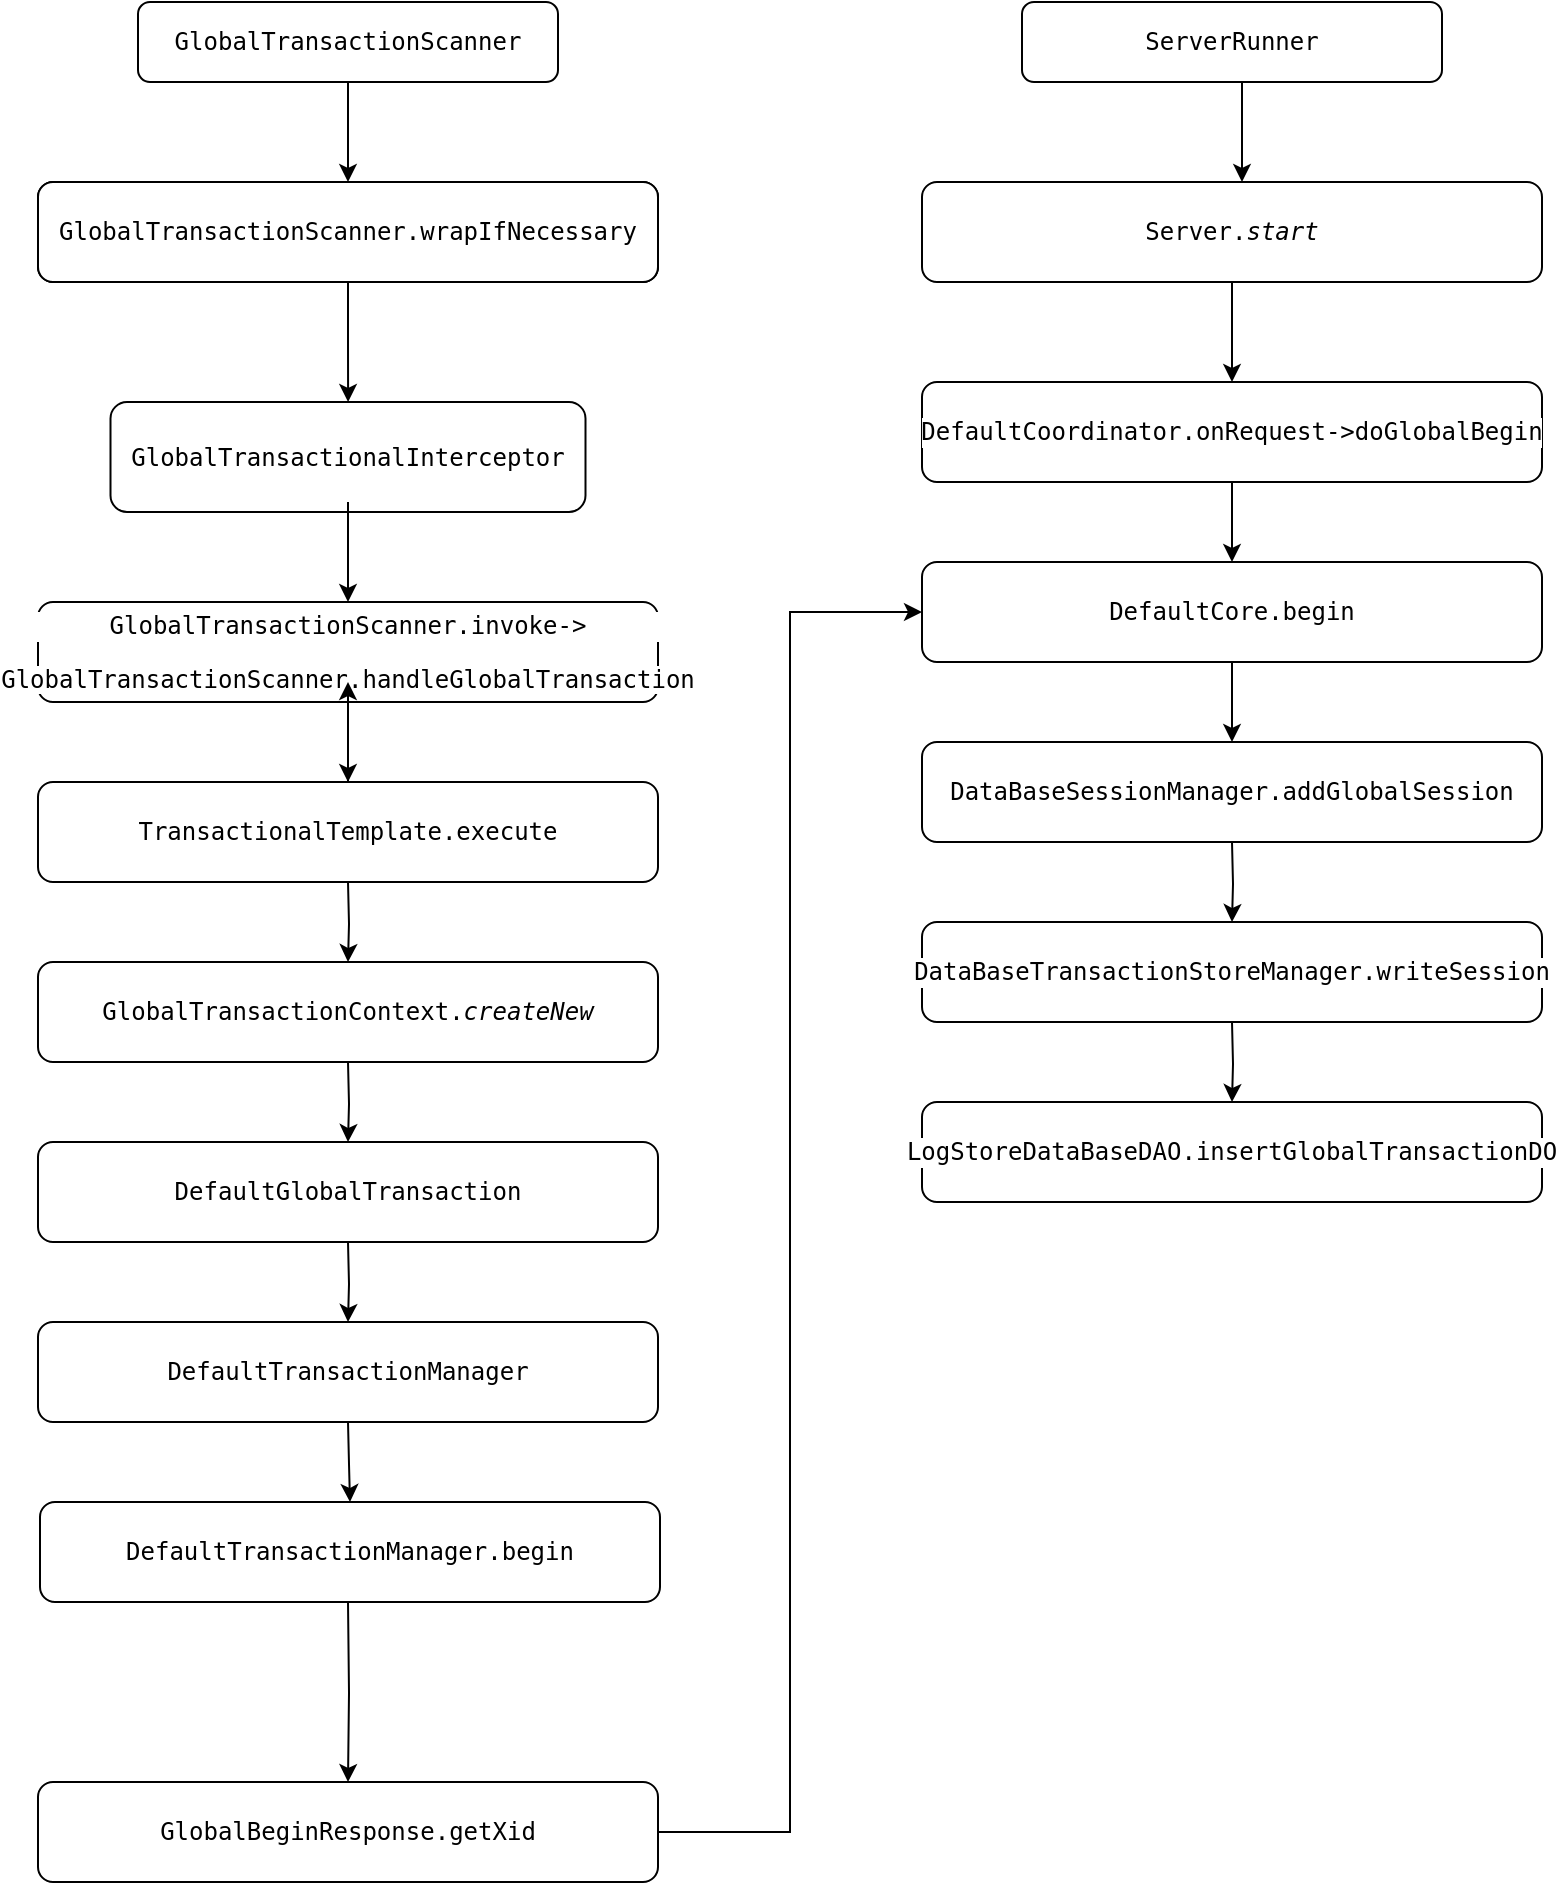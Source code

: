 <mxfile version="14.7.1" type="github">
  <diagram id="_55cNe7EeKbNRSnvYeKe" name="第 1 页">
    <mxGraphModel dx="782" dy="437" grid="1" gridSize="10" guides="1" tooltips="1" connect="1" arrows="1" fold="1" page="1" pageScale="1" pageWidth="1169" pageHeight="827" math="0" shadow="0">
      <root>
        <mxCell id="0" />
        <mxCell id="1" parent="0" />
        <mxCell id="8IApz-53Kq86JLyY6Z_i-2" style="edgeStyle=orthogonalEdgeStyle;rounded=0;orthogonalLoop=1;jettySize=auto;html=1;" parent="1" source="8IApz-53Kq86JLyY6Z_i-1" edge="1">
          <mxGeometry relative="1" as="geometry">
            <mxPoint x="403" y="120" as="targetPoint" />
          </mxGeometry>
        </mxCell>
        <mxCell id="8IApz-53Kq86JLyY6Z_i-1" value="&lt;pre style=&quot;background-color: rgb(255 , 255 , 255) ; font-family: &amp;#34;jetbrains mono&amp;#34; , monospace ; font-size: 9pt&quot;&gt;GlobalTransactionScanner&lt;/pre&gt;" style="rounded=1;whiteSpace=wrap;html=1;" parent="1" vertex="1">
          <mxGeometry x="298" y="30" width="210" height="40" as="geometry" />
        </mxCell>
        <mxCell id="66_5ZtQ0i-8mBDM65W0G-2" value="" style="edgeStyle=orthogonalEdgeStyle;rounded=0;orthogonalLoop=1;jettySize=auto;html=1;" edge="1" parent="1" source="8IApz-53Kq86JLyY6Z_i-3" target="66_5ZtQ0i-8mBDM65W0G-1">
          <mxGeometry relative="1" as="geometry" />
        </mxCell>
        <mxCell id="8IApz-53Kq86JLyY6Z_i-3" value="&lt;pre style=&quot;background-color: rgb(255 , 255 , 255) ; font-family: &amp;#34;jetbrains mono&amp;#34; , monospace ; font-size: 9pt&quot;&gt;GlobalTransactionScanner.wrapIfNecessary&lt;/pre&gt;" style="rounded=1;whiteSpace=wrap;html=1;" parent="1" vertex="1">
          <mxGeometry x="248" y="120" width="310" height="50" as="geometry" />
        </mxCell>
        <mxCell id="66_5ZtQ0i-8mBDM65W0G-1" value="&lt;pre style=&quot;background-color: rgb(255 , 255 , 255) ; font-family: &amp;#34;jetbrains mono&amp;#34; , monospace ; font-size: 9pt&quot;&gt;GlobalTransactionalInterceptor&lt;/pre&gt;" style="whiteSpace=wrap;html=1;rounded=1;" vertex="1" parent="1">
          <mxGeometry x="284.25" y="230" width="237.5" height="55" as="geometry" />
        </mxCell>
        <mxCell id="66_5ZtQ0i-8mBDM65W0G-6" style="edgeStyle=orthogonalEdgeStyle;rounded=0;orthogonalLoop=1;jettySize=auto;html=1;" edge="1" parent="1">
          <mxGeometry relative="1" as="geometry">
            <mxPoint x="403" y="330" as="targetPoint" />
            <mxPoint x="403" y="280" as="sourcePoint" />
          </mxGeometry>
        </mxCell>
        <mxCell id="66_5ZtQ0i-8mBDM65W0G-11" value="" style="edgeStyle=orthogonalEdgeStyle;rounded=0;orthogonalLoop=1;jettySize=auto;html=1;" edge="1" parent="1" source="66_5ZtQ0i-8mBDM65W0G-7" target="66_5ZtQ0i-8mBDM65W0G-10">
          <mxGeometry relative="1" as="geometry" />
        </mxCell>
        <mxCell id="66_5ZtQ0i-8mBDM65W0G-7" value="&lt;pre style=&quot;background-color: rgb(255 , 255 , 255) ; font-family: &amp;#34;jetbrains mono&amp;#34; , monospace ; font-size: 9pt&quot;&gt;GlobalTransactionScanner.invoke-&amp;gt;&lt;/pre&gt;&lt;pre style=&quot;background-color: rgb(255 , 255 , 255) ; font-family: &amp;#34;jetbrains mono&amp;#34; , monospace ; font-size: 9pt&quot;&gt;GlobalTransactionScanner.handleGlobalTransaction&lt;/pre&gt;" style="rounded=1;whiteSpace=wrap;html=1;" vertex="1" parent="1">
          <mxGeometry x="248" y="330" width="310" height="50" as="geometry" />
        </mxCell>
        <mxCell id="66_5ZtQ0i-8mBDM65W0G-9" value="" style="edgeStyle=orthogonalEdgeStyle;rounded=0;orthogonalLoop=1;jettySize=auto;html=1;" edge="1" parent="1" source="66_5ZtQ0i-8mBDM65W0G-10">
          <mxGeometry relative="1" as="geometry">
            <mxPoint x="403" y="370" as="targetPoint" />
          </mxGeometry>
        </mxCell>
        <mxCell id="66_5ZtQ0i-8mBDM65W0G-10" value="&lt;pre style=&quot;background-color: rgb(255 , 255 , 255) ; font-family: &amp;#34;jetbrains mono&amp;#34; , monospace ; font-size: 9pt&quot;&gt;&lt;span style=&quot;font-family: &amp;#34;jetbrains mono&amp;#34; , monospace ; font-size: 9pt&quot;&gt;TransactionalTemplate&lt;/span&gt;.execute&lt;/pre&gt;" style="rounded=1;whiteSpace=wrap;html=1;" vertex="1" parent="1">
          <mxGeometry x="248" y="420" width="310" height="50" as="geometry" />
        </mxCell>
        <mxCell id="66_5ZtQ0i-8mBDM65W0G-12" value="" style="edgeStyle=orthogonalEdgeStyle;rounded=0;orthogonalLoop=1;jettySize=auto;html=1;" edge="1" parent="1" target="66_5ZtQ0i-8mBDM65W0G-13">
          <mxGeometry relative="1" as="geometry">
            <mxPoint x="403" y="470" as="sourcePoint" />
          </mxGeometry>
        </mxCell>
        <mxCell id="66_5ZtQ0i-8mBDM65W0G-13" value="&lt;pre style=&quot;background-color: rgb(255 , 255 , 255) ; font-family: &amp;#34;jetbrains mono&amp;#34; , monospace ; font-size: 9pt&quot;&gt;&lt;pre style=&quot;font-family: &amp;#34;jetbrains mono&amp;#34; , monospace ; font-size: 9pt&quot;&gt;GlobalTransactionContext.&lt;span style=&quot;font-style: italic&quot;&gt;createNew&lt;/span&gt;&lt;/pre&gt;&lt;/pre&gt;" style="rounded=1;whiteSpace=wrap;html=1;" vertex="1" parent="1">
          <mxGeometry x="248" y="510" width="310" height="50" as="geometry" />
        </mxCell>
        <mxCell id="66_5ZtQ0i-8mBDM65W0G-18" value="" style="edgeStyle=orthogonalEdgeStyle;rounded=0;orthogonalLoop=1;jettySize=auto;html=1;" edge="1" parent="1" target="66_5ZtQ0i-8mBDM65W0G-19">
          <mxGeometry relative="1" as="geometry">
            <mxPoint x="403" y="560" as="sourcePoint" />
          </mxGeometry>
        </mxCell>
        <mxCell id="66_5ZtQ0i-8mBDM65W0G-19" value="&lt;pre style=&quot;background-color: rgb(255 , 255 , 255) ; font-family: &amp;#34;jetbrains mono&amp;#34; , monospace ; font-size: 9pt&quot;&gt;&lt;pre style=&quot;font-family: &amp;#34;jetbrains mono&amp;#34; , monospace ; font-size: 9pt&quot;&gt;&lt;pre style=&quot;font-family: &amp;#34;jetbrains mono&amp;#34; , monospace ; font-size: 9pt&quot;&gt;DefaultGlobalTransaction&lt;/pre&gt;&lt;/pre&gt;&lt;/pre&gt;" style="rounded=1;whiteSpace=wrap;html=1;" vertex="1" parent="1">
          <mxGeometry x="248" y="600" width="310" height="50" as="geometry" />
        </mxCell>
        <mxCell id="66_5ZtQ0i-8mBDM65W0G-20" value="" style="edgeStyle=orthogonalEdgeStyle;rounded=0;orthogonalLoop=1;jettySize=auto;html=1;" edge="1" parent="1" target="66_5ZtQ0i-8mBDM65W0G-21">
          <mxGeometry relative="1" as="geometry">
            <mxPoint x="403" y="650" as="sourcePoint" />
          </mxGeometry>
        </mxCell>
        <mxCell id="66_5ZtQ0i-8mBDM65W0G-21" value="&lt;pre style=&quot;background-color: rgb(255 , 255 , 255) ; font-family: &amp;#34;jetbrains mono&amp;#34; , monospace ; font-size: 9pt&quot;&gt;&lt;pre style=&quot;font-family: &amp;#34;jetbrains mono&amp;#34; , monospace ; font-size: 9pt&quot;&gt;&lt;pre style=&quot;font-family: &amp;#34;jetbrains mono&amp;#34; , monospace ; font-size: 9pt&quot;&gt;&lt;pre style=&quot;font-family: &amp;#34;jetbrains mono&amp;#34; , monospace ; font-size: 9pt&quot;&gt;DefaultTransactionManager&lt;/pre&gt;&lt;/pre&gt;&lt;/pre&gt;&lt;/pre&gt;" style="rounded=1;whiteSpace=wrap;html=1;" vertex="1" parent="1">
          <mxGeometry x="248" y="690" width="310" height="50" as="geometry" />
        </mxCell>
        <mxCell id="66_5ZtQ0i-8mBDM65W0G-24" value="" style="edgeStyle=orthogonalEdgeStyle;rounded=0;orthogonalLoop=1;jettySize=auto;html=1;" edge="1" parent="1" target="66_5ZtQ0i-8mBDM65W0G-25">
          <mxGeometry relative="1" as="geometry">
            <mxPoint x="403" y="740" as="sourcePoint" />
          </mxGeometry>
        </mxCell>
        <mxCell id="66_5ZtQ0i-8mBDM65W0G-25" value="&lt;pre style=&quot;background-color: rgb(255 , 255 , 255) ; font-family: &amp;#34;jetbrains mono&amp;#34; , monospace ; font-size: 9pt&quot;&gt;&lt;pre style=&quot;font-family: &amp;#34;jetbrains mono&amp;#34; , monospace ; font-size: 9pt&quot;&gt;&lt;pre style=&quot;font-family: &amp;#34;jetbrains mono&amp;#34; , monospace ; font-size: 9pt&quot;&gt;&lt;pre style=&quot;font-family: &amp;#34;jetbrains mono&amp;#34; , monospace ; font-size: 9pt&quot;&gt;DefaultTransactionManager.begin&lt;/pre&gt;&lt;/pre&gt;&lt;/pre&gt;&lt;/pre&gt;" style="rounded=1;whiteSpace=wrap;html=1;" vertex="1" parent="1">
          <mxGeometry x="249" y="780" width="310" height="50" as="geometry" />
        </mxCell>
        <mxCell id="66_5ZtQ0i-8mBDM65W0G-26" value="" style="edgeStyle=orthogonalEdgeStyle;rounded=0;orthogonalLoop=1;jettySize=auto;html=1;" edge="1" parent="1" target="66_5ZtQ0i-8mBDM65W0G-27">
          <mxGeometry relative="1" as="geometry">
            <mxPoint x="403" y="830" as="sourcePoint" />
          </mxGeometry>
        </mxCell>
        <mxCell id="66_5ZtQ0i-8mBDM65W0G-57" style="edgeStyle=orthogonalEdgeStyle;rounded=0;orthogonalLoop=1;jettySize=auto;html=1;exitX=1;exitY=0.5;exitDx=0;exitDy=0;entryX=0;entryY=0.5;entryDx=0;entryDy=0;" edge="1" parent="1" source="66_5ZtQ0i-8mBDM65W0G-27" target="66_5ZtQ0i-8mBDM65W0G-41">
          <mxGeometry relative="1" as="geometry" />
        </mxCell>
        <mxCell id="66_5ZtQ0i-8mBDM65W0G-27" value="&lt;pre style=&quot;background-color: rgb(255 , 255 , 255) ; font-family: &amp;#34;jetbrains mono&amp;#34; , monospace ; font-size: 9pt&quot;&gt;&lt;pre style=&quot;font-family: &amp;#34;jetbrains mono&amp;#34; , monospace ; font-size: 9pt&quot;&gt;&lt;pre style=&quot;font-family: &amp;#34;jetbrains mono&amp;#34; , monospace ; font-size: 9pt&quot;&gt;&lt;pre style=&quot;font-family: &amp;#34;jetbrains mono&amp;#34; , monospace ; font-size: 9pt&quot;&gt;&lt;span style=&quot;font-family: &amp;#34;jetbrains mono&amp;#34; , monospace ; font-size: 9pt&quot;&gt;GlobalBeginResponse&lt;/span&gt;.getXid&lt;/pre&gt;&lt;/pre&gt;&lt;/pre&gt;&lt;/pre&gt;" style="rounded=1;whiteSpace=wrap;html=1;" vertex="1" parent="1">
          <mxGeometry x="248" y="920" width="310" height="50" as="geometry" />
        </mxCell>
        <mxCell id="66_5ZtQ0i-8mBDM65W0G-30" value="&lt;pre style=&quot;background-color: rgb(255 , 255 , 255) ; font-family: &amp;#34;jetbrains mono&amp;#34; , monospace ; font-size: 9pt&quot;&gt;&lt;pre style=&quot;font-family: &amp;#34;jetbrains mono&amp;#34; , monospace ; font-size: 9pt&quot;&gt;ServerRunner&lt;/pre&gt;&lt;/pre&gt;" style="rounded=1;whiteSpace=wrap;html=1;" vertex="1" parent="1">
          <mxGeometry x="740" y="30" width="210" height="40" as="geometry" />
        </mxCell>
        <mxCell id="66_5ZtQ0i-8mBDM65W0G-33" style="edgeStyle=orthogonalEdgeStyle;rounded=0;orthogonalLoop=1;jettySize=auto;html=1;" edge="1" parent="1">
          <mxGeometry relative="1" as="geometry">
            <mxPoint x="850" y="120" as="targetPoint" />
            <mxPoint x="850" y="70" as="sourcePoint" />
          </mxGeometry>
        </mxCell>
        <mxCell id="66_5ZtQ0i-8mBDM65W0G-34" value="&lt;pre style=&quot;background-color: rgb(255 , 255 , 255) ; font-family: &amp;#34;jetbrains mono&amp;#34; , monospace ; font-size: 9pt&quot;&gt;GlobalTransactionScanner.wrapIfNecessary&lt;/pre&gt;" style="rounded=1;whiteSpace=wrap;html=1;" vertex="1" parent="1">
          <mxGeometry x="248" y="120" width="310" height="50" as="geometry" />
        </mxCell>
        <mxCell id="66_5ZtQ0i-8mBDM65W0G-43" style="edgeStyle=orthogonalEdgeStyle;rounded=0;orthogonalLoop=1;jettySize=auto;html=1;entryX=0.5;entryY=0;entryDx=0;entryDy=0;" edge="1" parent="1" source="66_5ZtQ0i-8mBDM65W0G-36" target="66_5ZtQ0i-8mBDM65W0G-38">
          <mxGeometry relative="1" as="geometry" />
        </mxCell>
        <mxCell id="66_5ZtQ0i-8mBDM65W0G-36" value="&lt;pre style=&quot;background-color: rgb(255 , 255 , 255) ; font-family: &amp;#34;jetbrains mono&amp;#34; , monospace ; font-size: 9pt&quot;&gt;&lt;pre style=&quot;font-family: &amp;#34;jetbrains mono&amp;#34; , monospace ; font-size: 9pt&quot;&gt;Server.&lt;span style=&quot;font-style: italic&quot;&gt;start&lt;/span&gt;&lt;/pre&gt;&lt;/pre&gt;" style="rounded=1;whiteSpace=wrap;html=1;" vertex="1" parent="1">
          <mxGeometry x="690" y="120" width="310" height="50" as="geometry" />
        </mxCell>
        <mxCell id="66_5ZtQ0i-8mBDM65W0G-44" style="edgeStyle=orthogonalEdgeStyle;rounded=0;orthogonalLoop=1;jettySize=auto;html=1;entryX=0.5;entryY=0;entryDx=0;entryDy=0;" edge="1" parent="1" source="66_5ZtQ0i-8mBDM65W0G-38" target="66_5ZtQ0i-8mBDM65W0G-41">
          <mxGeometry relative="1" as="geometry" />
        </mxCell>
        <mxCell id="66_5ZtQ0i-8mBDM65W0G-38" value="&lt;pre style=&quot;background-color: rgb(255 , 255 , 255) ; font-family: &amp;#34;jetbrains mono&amp;#34; , monospace ; font-size: 9pt&quot;&gt;&lt;pre style=&quot;font-family: &amp;#34;jetbrains mono&amp;#34; , monospace ; font-size: 9pt&quot;&gt;&lt;pre style=&quot;font-family: &amp;#34;jetbrains mono&amp;#34; , monospace ; font-size: 9pt&quot;&gt;DefaultCoordinator.onRequest-&amp;gt;doGlobalBegin&lt;/pre&gt;&lt;/pre&gt;&lt;/pre&gt;" style="rounded=1;whiteSpace=wrap;html=1;" vertex="1" parent="1">
          <mxGeometry x="690" y="220" width="310" height="50" as="geometry" />
        </mxCell>
        <mxCell id="66_5ZtQ0i-8mBDM65W0G-51" value="" style="edgeStyle=orthogonalEdgeStyle;rounded=0;orthogonalLoop=1;jettySize=auto;html=1;" edge="1" parent="1" source="66_5ZtQ0i-8mBDM65W0G-41" target="66_5ZtQ0i-8mBDM65W0G-48">
          <mxGeometry relative="1" as="geometry" />
        </mxCell>
        <mxCell id="66_5ZtQ0i-8mBDM65W0G-41" value="&lt;pre style=&quot;background-color: rgb(255 , 255 , 255) ; font-family: &amp;#34;jetbrains mono&amp;#34; , monospace ; font-size: 9pt&quot;&gt;&lt;pre style=&quot;font-family: &amp;#34;jetbrains mono&amp;#34; , monospace ; font-size: 9pt&quot;&gt;&lt;pre style=&quot;font-family: &amp;#34;jetbrains mono&amp;#34; , monospace ; font-size: 9pt&quot;&gt;&lt;span style=&quot;font-family: &amp;#34;jetbrains mono&amp;#34; , monospace ; font-size: 9pt&quot;&gt;DefaultCore&lt;/span&gt;.begin&lt;/pre&gt;&lt;/pre&gt;&lt;/pre&gt;" style="rounded=1;whiteSpace=wrap;html=1;" vertex="1" parent="1">
          <mxGeometry x="690" y="310" width="310" height="50" as="geometry" />
        </mxCell>
        <mxCell id="66_5ZtQ0i-8mBDM65W0G-48" value="&lt;pre style=&quot;background-color: rgb(255 , 255 , 255) ; font-family: &amp;#34;jetbrains mono&amp;#34; , monospace ; font-size: 9pt&quot;&gt;&lt;pre style=&quot;font-family: &amp;#34;jetbrains mono&amp;#34; , monospace ; font-size: 9pt&quot;&gt;&lt;pre style=&quot;font-family: &amp;#34;jetbrains mono&amp;#34; , monospace ; font-size: 9pt&quot;&gt;&lt;span style=&quot;font-family: &amp;#34;jetbrains mono&amp;#34; , monospace ; font-size: 9pt&quot;&gt;DataBaseSessionManager&lt;/span&gt;.addGlobalSession&lt;/pre&gt;&lt;/pre&gt;&lt;/pre&gt;" style="rounded=1;whiteSpace=wrap;html=1;" vertex="1" parent="1">
          <mxGeometry x="690" y="400" width="310" height="50" as="geometry" />
        </mxCell>
        <mxCell id="66_5ZtQ0i-8mBDM65W0G-52" value="" style="edgeStyle=orthogonalEdgeStyle;rounded=0;orthogonalLoop=1;jettySize=auto;html=1;" edge="1" parent="1" target="66_5ZtQ0i-8mBDM65W0G-53">
          <mxGeometry relative="1" as="geometry">
            <mxPoint x="845" y="450" as="sourcePoint" />
          </mxGeometry>
        </mxCell>
        <mxCell id="66_5ZtQ0i-8mBDM65W0G-53" value="&lt;pre style=&quot;background-color: rgb(255 , 255 , 255) ; font-family: &amp;#34;jetbrains mono&amp;#34; , monospace ; font-size: 9pt&quot;&gt;&lt;pre style=&quot;font-family: &amp;#34;jetbrains mono&amp;#34; , monospace ; font-size: 9pt&quot;&gt;&lt;pre style=&quot;font-family: &amp;#34;jetbrains mono&amp;#34; , monospace ; font-size: 9pt&quot;&gt;&lt;span style=&quot;font-family: &amp;#34;jetbrains mono&amp;#34; , monospace ; font-size: 9pt&quot;&gt;DataBaseTransactionStoreManager&lt;/span&gt;.writeSession&lt;/pre&gt;&lt;/pre&gt;&lt;/pre&gt;" style="rounded=1;whiteSpace=wrap;html=1;" vertex="1" parent="1">
          <mxGeometry x="690" y="490" width="310" height="50" as="geometry" />
        </mxCell>
        <mxCell id="66_5ZtQ0i-8mBDM65W0G-54" value="" style="edgeStyle=orthogonalEdgeStyle;rounded=0;orthogonalLoop=1;jettySize=auto;html=1;" edge="1" parent="1" target="66_5ZtQ0i-8mBDM65W0G-55">
          <mxGeometry relative="1" as="geometry">
            <mxPoint x="845" y="540" as="sourcePoint" />
          </mxGeometry>
        </mxCell>
        <mxCell id="66_5ZtQ0i-8mBDM65W0G-55" value="&lt;pre style=&quot;background-color: rgb(255 , 255 , 255) ; font-family: &amp;#34;jetbrains mono&amp;#34; , monospace ; font-size: 9pt&quot;&gt;&lt;pre style=&quot;font-family: &amp;#34;jetbrains mono&amp;#34; , monospace ; font-size: 9pt&quot;&gt;&lt;pre style=&quot;font-family: &amp;#34;jetbrains mono&amp;#34; , monospace ; font-size: 9pt&quot;&gt;&lt;span style=&quot;font-family: &amp;#34;jetbrains mono&amp;#34; , monospace ; font-size: 9pt&quot;&gt;LogStoreDataBaseDAO&lt;/span&gt;.insertGlobalTransactionDO&lt;/pre&gt;&lt;/pre&gt;&lt;/pre&gt;" style="rounded=1;whiteSpace=wrap;html=1;" vertex="1" parent="1">
          <mxGeometry x="690" y="580" width="310" height="50" as="geometry" />
        </mxCell>
      </root>
    </mxGraphModel>
  </diagram>
</mxfile>
